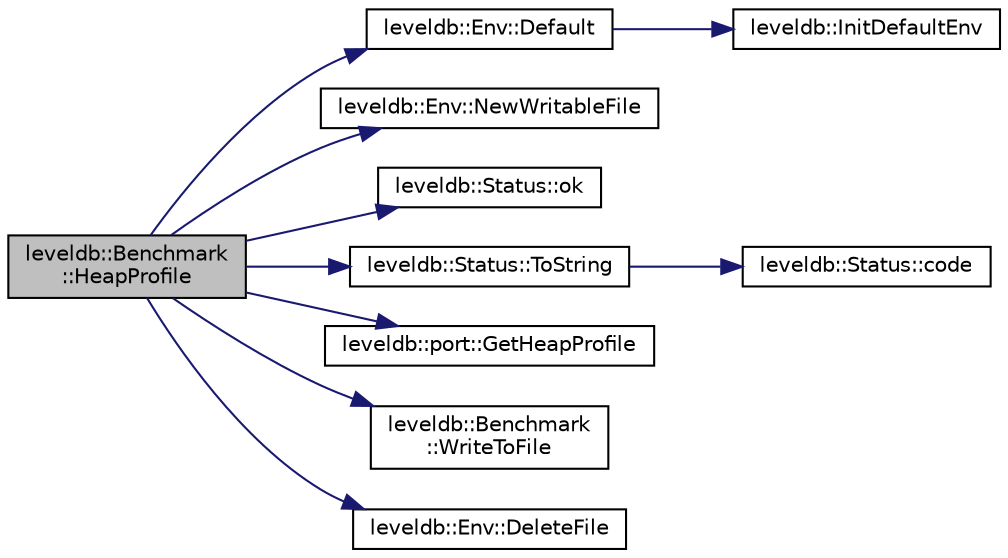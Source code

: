 digraph "leveldb::Benchmark::HeapProfile"
{
  edge [fontname="Helvetica",fontsize="10",labelfontname="Helvetica",labelfontsize="10"];
  node [fontname="Helvetica",fontsize="10",shape=record];
  rankdir="LR";
  Node1 [label="leveldb::Benchmark\l::HeapProfile",height=0.2,width=0.4,color="black", fillcolor="grey75", style="filled" fontcolor="black"];
  Node1 -> Node2 [color="midnightblue",fontsize="10",style="solid",fontname="Helvetica"];
  Node2 [label="leveldb::Env::Default",height=0.2,width=0.4,color="black", fillcolor="white", style="filled",URL="$classleveldb_1_1_env.html#ae15b67e650ff6790059745fd1b3bf3e7"];
  Node2 -> Node3 [color="midnightblue",fontsize="10",style="solid",fontname="Helvetica"];
  Node3 [label="leveldb::InitDefaultEnv",height=0.2,width=0.4,color="black", fillcolor="white", style="filled",URL="$namespaceleveldb.html#a14d29112491310d7a38d7b07fc5084f0"];
  Node1 -> Node4 [color="midnightblue",fontsize="10",style="solid",fontname="Helvetica"];
  Node4 [label="leveldb::Env::NewWritableFile",height=0.2,width=0.4,color="black", fillcolor="white", style="filled",URL="$classleveldb_1_1_env.html#a4566194f3e82fede425fdb5bb355f7de"];
  Node1 -> Node5 [color="midnightblue",fontsize="10",style="solid",fontname="Helvetica"];
  Node5 [label="leveldb::Status::ok",height=0.2,width=0.4,color="black", fillcolor="white", style="filled",URL="$classleveldb_1_1_status.html#ab31e89a858c766716e3dc952be857c65"];
  Node1 -> Node6 [color="midnightblue",fontsize="10",style="solid",fontname="Helvetica"];
  Node6 [label="leveldb::Status::ToString",height=0.2,width=0.4,color="black", fillcolor="white", style="filled",URL="$classleveldb_1_1_status.html#aa8b56d8fe2cd1873778de5d1e5407866"];
  Node6 -> Node7 [color="midnightblue",fontsize="10",style="solid",fontname="Helvetica"];
  Node7 [label="leveldb::Status::code",height=0.2,width=0.4,color="black", fillcolor="white", style="filled",URL="$classleveldb_1_1_status.html#a7e1c5239636c9e0ffff6df6144f32af3"];
  Node1 -> Node8 [color="midnightblue",fontsize="10",style="solid",fontname="Helvetica"];
  Node8 [label="leveldb::port::GetHeapProfile",height=0.2,width=0.4,color="black", fillcolor="white", style="filled",URL="$namespaceleveldb_1_1port.html#a1686423180e60af953153121c615f5fe"];
  Node1 -> Node9 [color="midnightblue",fontsize="10",style="solid",fontname="Helvetica"];
  Node9 [label="leveldb::Benchmark\l::WriteToFile",height=0.2,width=0.4,color="black", fillcolor="white", style="filled",URL="$classleveldb_1_1_benchmark.html#a1e16eff8e9a6acef8679f293916ad01a"];
  Node1 -> Node10 [color="midnightblue",fontsize="10",style="solid",fontname="Helvetica"];
  Node10 [label="leveldb::Env::DeleteFile",height=0.2,width=0.4,color="black", fillcolor="white", style="filled",URL="$classleveldb_1_1_env.html#ac956b984466d5f09309664177687f9af"];
}
